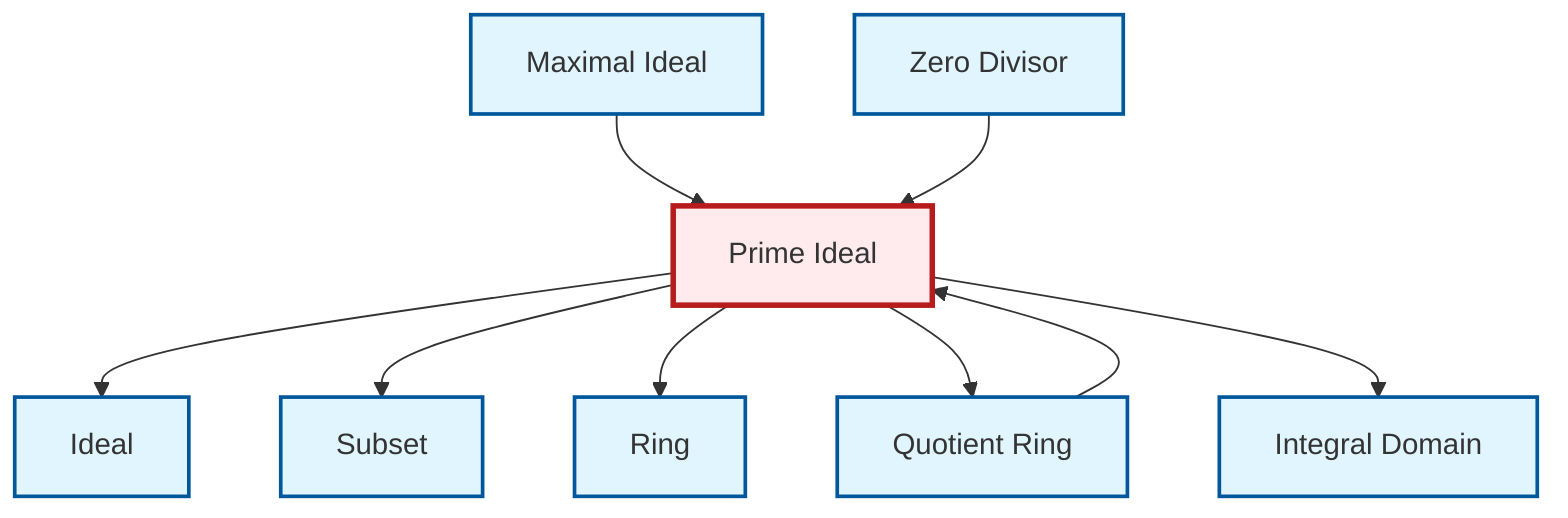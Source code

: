 graph TD
    classDef definition fill:#e1f5fe,stroke:#01579b,stroke-width:2px
    classDef theorem fill:#f3e5f5,stroke:#4a148c,stroke-width:2px
    classDef axiom fill:#fff3e0,stroke:#e65100,stroke-width:2px
    classDef example fill:#e8f5e9,stroke:#1b5e20,stroke-width:2px
    classDef current fill:#ffebee,stroke:#b71c1c,stroke-width:3px
    def-prime-ideal["Prime Ideal"]:::definition
    def-integral-domain["Integral Domain"]:::definition
    def-maximal-ideal["Maximal Ideal"]:::definition
    def-zero-divisor["Zero Divisor"]:::definition
    def-subset["Subset"]:::definition
    def-ideal["Ideal"]:::definition
    def-quotient-ring["Quotient Ring"]:::definition
    def-ring["Ring"]:::definition
    def-maximal-ideal --> def-prime-ideal
    def-prime-ideal --> def-ideal
    def-prime-ideal --> def-subset
    def-zero-divisor --> def-prime-ideal
    def-prime-ideal --> def-ring
    def-quotient-ring --> def-prime-ideal
    def-prime-ideal --> def-quotient-ring
    def-prime-ideal --> def-integral-domain
    class def-prime-ideal current